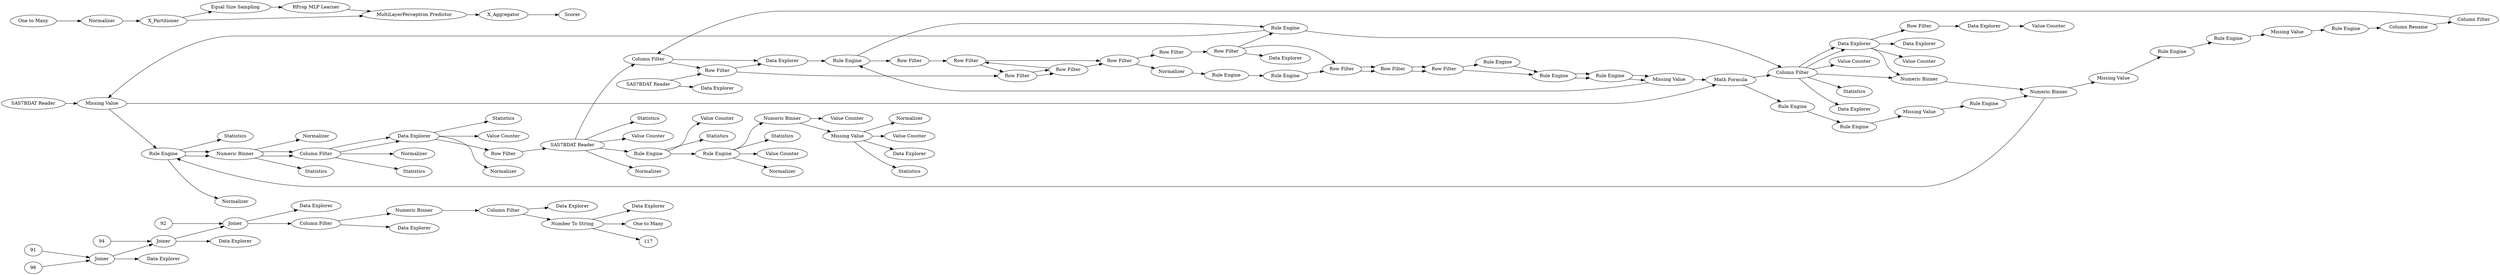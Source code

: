 digraph {
	90 [label=Joiner]
	21 [label="Column Filter"]
	28 [label="Rule Engine"]
	29 [label="Rule Engine"]
	30 [label="Rule Engine"]
	31 [label="Rule Engine"]
	32 [label="Rule Engine"]
	33 [label=Statistics]
	34 [label=Statistics]
	35 [label=Statistics]
	36 [label=Normalizer]
	37 [label=Normalizer]
	38 [label=Normalizer]
	39 [label=Normalizer]
	40 [label=Normalizer]
	41 [label=Statistics]
	42 [label=Statistics]
	43 [label="Rule Engine"]
	44 [label="Rule Engine"]
	45 [label=Statistics]
	46 [label="Missing Value"]
	47 [label=Statistics]
	48 [label=Normalizer]
	49 [label=Statistics]
	50 [label=Normalizer]
	62 [label="Value Counter"]
	63 [label="Value Counter"]
	64 [label="Value Counter"]
	65 [label="Value Counter"]
	66 [label="Value Counter"]
	69 [label="Value Counter"]
	70 [label="Data Explorer"]
	71 [label="Row Filter"]
	72 [label="Numeric Binner"]
	73 [label="SAS7BDAT Reader"]
	10 [label="SAS7BDAT Reader"]
	20 [label="Column Filter"]
	22 [label="Rule Engine"]
	23 [label="Missing Value"]
	24 [label=Statistics]
	25 [label=Statistics]
	55 [label="Data Explorer"]
	56 [label="Data Explorer"]
	57 [label="Data Explorer"]
	58 [label="Data Explorer"]
	59 [label="Row Filter"]
	61 [label="Value Counter"]
	67 [label="Value Counter"]
	68 [label="Value Counter"]
	93 [label=Joiner]
	1 [label="SAS7BDAT Reader"]
	2 [label="Row Filter"]
	3 [label="Row Filter"]
	4 [label="Data Explorer"]
	5 [label="Rule Engine"]
	6 [label="Rule Engine"]
	7 [label="Column Filter"]
	8 [label="Missing Value"]
	11 [label="Missing Value"]
	12 [label="Rule Engine"]
	13 [label="Rule Engine"]
	14 [label="Rule Engine"]
	15 [label="Missing Value"]
	16 [label="Rule Engine"]
	17 [label="Rule Engine"]
	18 [label="Missing Value"]
	19 [label="Row Filter"]
	26 [label="Rule Engine"]
	27 [label="Missing Value"]
	75 [label="Rule Engine"]
	76 [label="Data Explorer"]
	77 [label="Rule Engine"]
	78 [label="Column Rename"]
	79 [label="Column Filter"]
	80 [label=Normalizer]
	81 [label="Rule Engine"]
	82 [label="Missing Value"]
	83 [label="Missing Value"]
	84 [label="Rule Engine"]
	85 [label="Rule Engine"]
	86 [label="Rule Engine"]
	87 [label="Rule Engine"]
	88 [label="Rule Engine"]
	89 [label="Row Filter"]
	95 [label=Joiner]
	2 [label="Row Filter"]
	3 [label="Data Explorer"]
	4 [label="Column Filter"]
	5 [label="Row Filter"]
	6 [label="Row Filter"]
	7 [label="Row Filter"]
	8 [label="Row Filter"]
	9 [label="Row Filter"]
	10 [label="Row Filter"]
	11 [label="Row Filter"]
	12 [label="Row Filter"]
	13 [label="Row Filter"]
	15 [label="Rule Engine"]
	16 [label="Rule Engine"]
	17 [label="Missing Value"]
	18 [label="Math Formula"]
	19 [label="Rule Engine"]
	20 [label="Rule Engine"]
	21 [label="Missing Value"]
	22 [label="Column Filter"]
	23 [label="Data Explorer"]
	25 [label="Numeric Binner"]
	26 [label="Numeric Binner"]
	28 [label="Rule Engine"]
	29 [label="Numeric Binner"]
	30 [label="Column Filter"]
	31 [label="Data Explorer"]
	32 [label="SAS7BDAT Reader"]
	97 [label="Data Explorer"]
	98 [label="Column Filter"]
	99 [label="Data Explorer"]
	100 [label="Numeric Binner"]
	101 [label="Column Filter"]
	102 [label="Data Explorer"]
	103 [label="Data Explorer"]
	104 [label="Data Explorer"]
	114 [label="Number To String"]
	115 [label="Data Explorer"]
	116 [label="One to Many"]
	105 [label=X_Partitioner]
	106 [label="Equal Size Sampling"]
	108 [label="MultiLayerPerceptron Predictor"]
	109 [label="RProp MLP Learner"]
	110 [label="One to Many"]
	111 [label=Normalizer]
	112 [label=X_Aggregator]
	113 [label=Scorer]
	21 -> 28
	28 -> 29
	28 -> 36
	28 -> 33
	29 -> 30
	29 -> 37
	29 -> 34
	30 -> 31
	30 -> 38
	30 -> 35
	31 -> 71
	31 -> 66
	31 -> 41
	31 -> 39
	32 -> 40
	32 -> 42
	32 -> 43
	32 -> 62
	43 -> 45
	43 -> 44
	43 -> 63
	44 -> 49
	44 -> 50
	44 -> 72
	44 -> 64
	46 -> 47
	46 -> 48
	46 -> 70
	46 -> 69
	71 -> 32
	72 -> 65
	72 -> 46
	73 -> 21
	10 -> 57
	10 -> 20
	20 -> 22
	22 -> 23
	22 -> 55
	22 -> 61
	22 -> 24
	23 -> 59
	23 -> 25
	23 -> 56
	23 -> 67
	58 -> 68
	59 -> 58
	1 -> 2
	1 -> 76
	2 -> 3
	3 -> 19
	5 -> 6
	6 -> 8
	7 -> 5
	8 -> 80
	11 -> 12
	12 -> 13
	13 -> 14
	14 -> 15
	15 -> 16
	16 -> 17
	17 -> 18
	18 -> 84
	19 -> 89
	26 -> 83
	27 -> 81
	75 -> 27
	77 -> 88
	78 -> 79
	79 -> 4
	80 -> 77
	81 -> 78
	82 -> 87
	83 -> 86
	84 -> 85
	85 -> 82
	86 -> 75
	87 -> 26
	88 -> 11
	89 -> 7
	2 -> 5
	4 -> 2
	4 -> 3
	5 -> 6
	6 -> 7
	7 -> 8
	8 -> 9
	9 -> 10
	10 -> 11
	11 -> 12
	12 -> 13
	13 -> 15
	15 -> 16
	16 -> 17
	17 -> 19
	18 -> 22
	19 -> 20
	20 -> 21
	21 -> 18
	22 -> 23
	22 -> 25
	25 -> 26
	26 -> 28
	28 -> 29
	29 -> 30
	30 -> 31
	32 -> 4
	105 -> 106
	105 -> 108
	106 -> 109
	108 -> 112
	109 -> 108
	110 -> 111
	111 -> 105
	112 -> 113
	90 -> 93
	90 -> 103
	91 -> 90
	92 -> 95
	93 -> 95
	93 -> 104
	94 -> 93
	95 -> 98
	95 -> 97
	96 -> 90
	98 -> 102
	98 -> 100
	100 -> 101
	101 -> 99
	101 -> 114
	114 -> 115
	114 -> 116
	114 -> 117
	rankdir=LR
}
